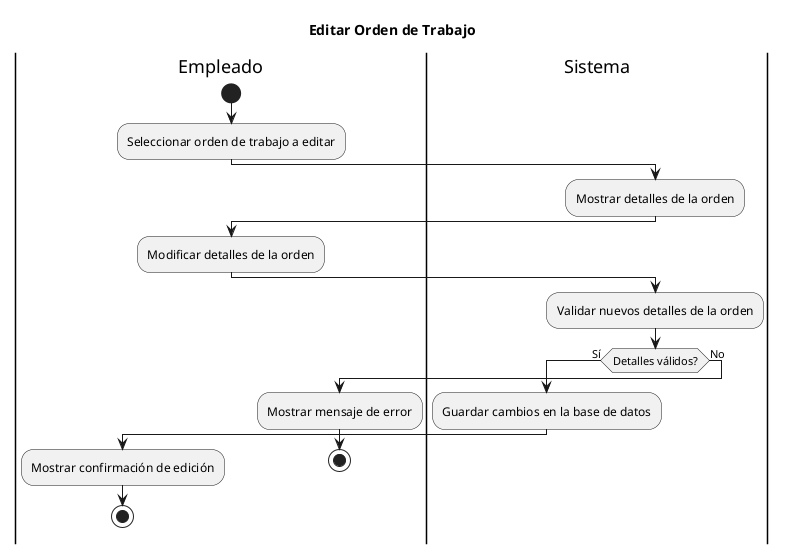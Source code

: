 @startuml da_Editar_Orden_Trabajo
Title Editar Orden de Trabajo
|Empleado|
start
:Seleccionar orden de trabajo a editar;
|Sistema|
:Mostrar detalles de la orden;
|Empleado|
:Modificar detalles de la orden;
|Sistema|
:Validar nuevos detalles de la orden;
if (Detalles válidos?) then (Sí)
    :Guardar cambios en la base de datos;
    |Empleado|
    :Mostrar confirmación de edición;
    stop
else (No)
    |Empleado|
    :Mostrar mensaje de error;
    stop
endif
@enduml
